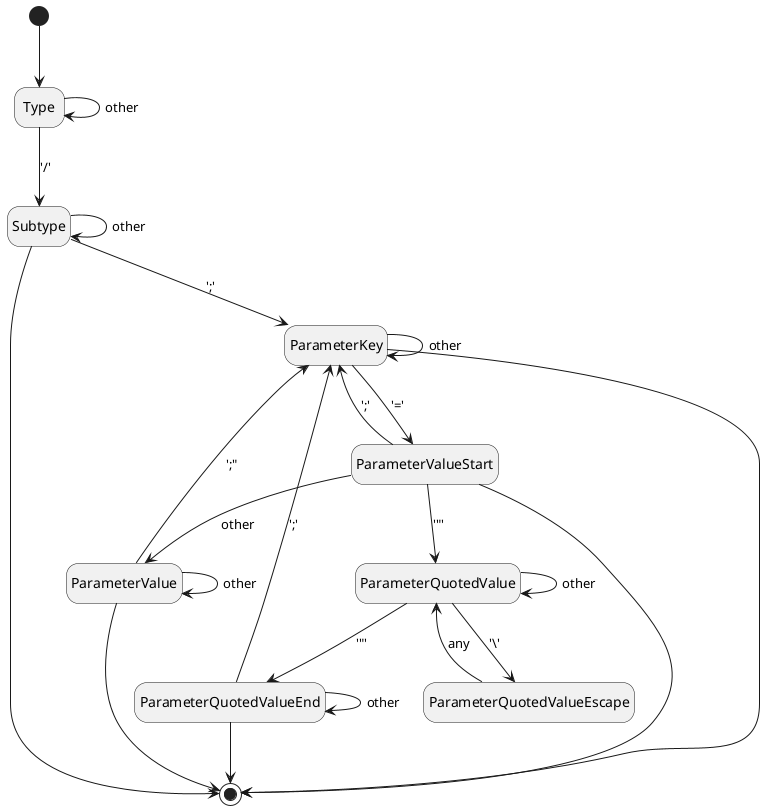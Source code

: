 @startuml

hide empty description

state Type
state Subtype

state ParameterKey
state ParameterValueStart
state ParameterValue
state ParameterQuotedValue
state ParameterQuotedValueEscape
state ParameterQuotedValueEnd

[*] --> Type

Type --> Subtype : '/'
Type --> Type : other

Subtype --> ParameterKey : ';'
Subtype --> Subtype : other

ParameterKey --> ParameterValueStart : '='
ParameterKey --> ParameterKey : other

ParameterValueStart --> ParameterQuotedValue : '"'
ParameterValueStart --> ParameterKey : ';'
ParameterValueStart --> ParameterValue : other

ParameterQuotedValue --> ParameterQuotedValueEscape : '\\'
ParameterQuotedValue --> ParameterQuotedValueEnd : '"'
ParameterQuotedValue --> ParameterQuotedValue : other

ParameterQuotedValueEnd --> ParameterKey : ';'
ParameterQuotedValueEnd --> ParameterQuotedValueEnd : other

ParameterQuotedValueEscape --> ParameterQuotedValue : any

ParameterValue --> ParameterKey : ';"
ParameterValue --> ParameterValue : other

Subtype --> [*]
ParameterKey --> [*]
ParameterValue --> [*]
ParameterValueStart --> [*]
ParameterQuotedValueEnd --> [*]

@enduml
